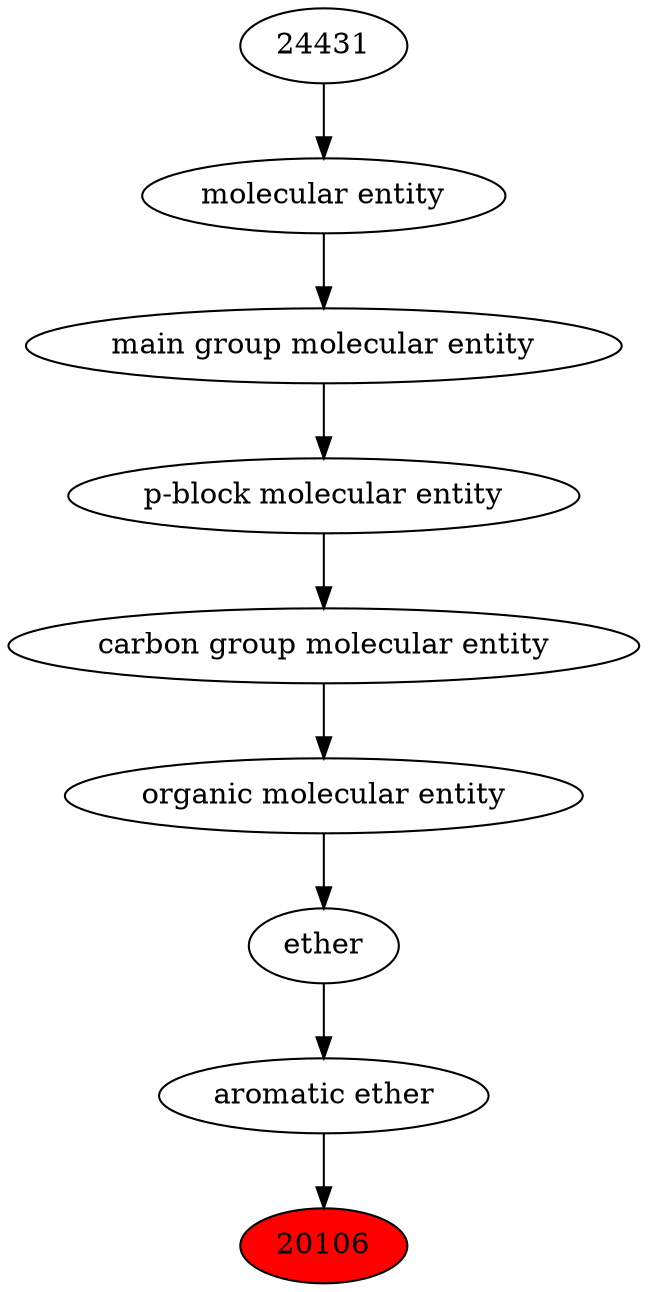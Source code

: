 digraph tree{ 
20106 [label="20106" fillcolor=red style=filled]
35618 -> 20106
35618 [label="aromatic ether"]
25698 -> 35618
25698 [label="ether"]
50860 -> 25698
50860 [label="organic molecular entity"]
33582 -> 50860
33582 [label="carbon group molecular entity"]
33675 -> 33582
33675 [label="p-block molecular entity"]
33579 -> 33675
33579 [label="main group molecular entity"]
23367 -> 33579
23367 [label="molecular entity"]
24431 -> 23367
24431 [label="24431"]
}